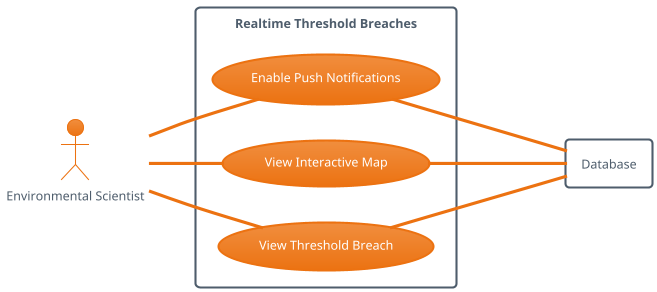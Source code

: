 @startuml
!theme aws-orange
left to right direction

actor Scientist as "Environmental Scientist"

rectangle Database

rectangle "Realtime Threshold Breaches" {

    usecase UC1 as "Enable Push Notifications"
    usecase UC2 as "View Interactive Map"
    usecase UC3 as "View Threshold Breach"

    Scientist -- UC1
    Scientist -- UC2
    Scientist -- UC3

    UC1 --- Database
    UC2 --- Database
    UC3 --- Database

}
@enduml
